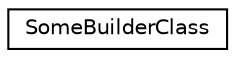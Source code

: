 digraph "Graphical Class Hierarchy"
{
 // LATEX_PDF_SIZE
  edge [fontname="Helvetica",fontsize="10",labelfontname="Helvetica",labelfontsize="10"];
  node [fontname="Helvetica",fontsize="10",shape=record];
  rankdir="LR";
  Node0 [label="SomeBuilderClass",height=0.2,width=0.4,color="black", fillcolor="white", style="filled",URL="$classSomeBuilderClass.html",tooltip=" "];
}
